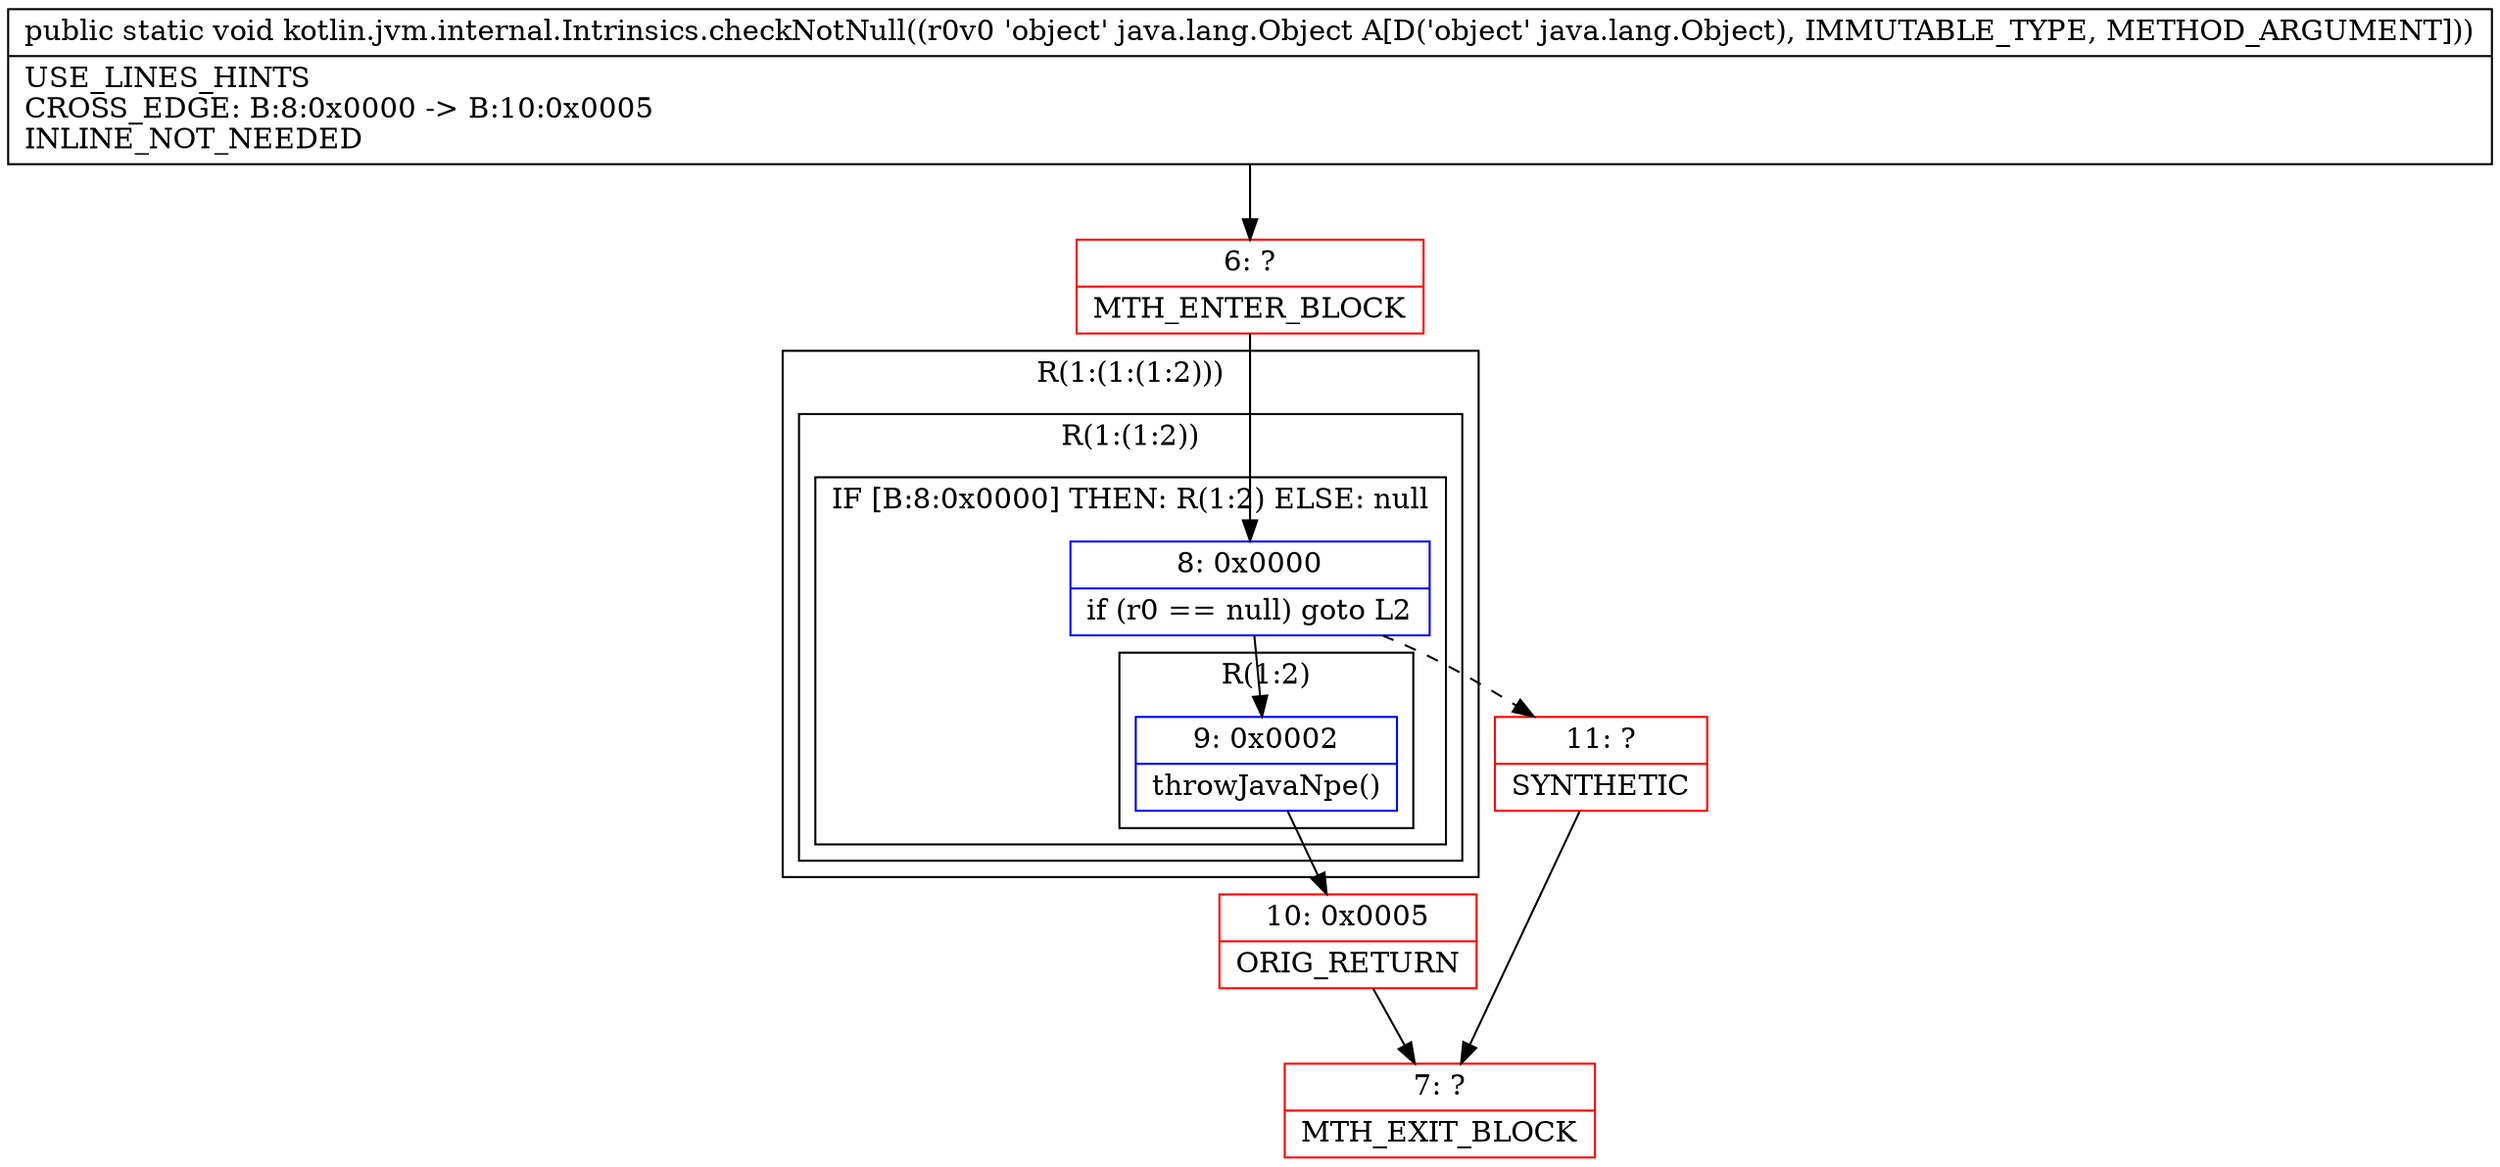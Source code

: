 digraph "CFG forkotlin.jvm.internal.Intrinsics.checkNotNull(Ljava\/lang\/Object;)V" {
subgraph cluster_Region_198859551 {
label = "R(1:(1:(1:2)))";
node [shape=record,color=blue];
subgraph cluster_Region_273736873 {
label = "R(1:(1:2))";
node [shape=record,color=blue];
subgraph cluster_IfRegion_387582121 {
label = "IF [B:8:0x0000] THEN: R(1:2) ELSE: null";
node [shape=record,color=blue];
Node_8 [shape=record,label="{8\:\ 0x0000|if (r0 == null) goto L2\l}"];
subgraph cluster_Region_465504004 {
label = "R(1:2)";
node [shape=record,color=blue];
Node_9 [shape=record,label="{9\:\ 0x0002|throwJavaNpe()\l}"];
}
}
}
}
Node_6 [shape=record,color=red,label="{6\:\ ?|MTH_ENTER_BLOCK\l}"];
Node_10 [shape=record,color=red,label="{10\:\ 0x0005|ORIG_RETURN\l}"];
Node_7 [shape=record,color=red,label="{7\:\ ?|MTH_EXIT_BLOCK\l}"];
Node_11 [shape=record,color=red,label="{11\:\ ?|SYNTHETIC\l}"];
MethodNode[shape=record,label="{public static void kotlin.jvm.internal.Intrinsics.checkNotNull((r0v0 'object' java.lang.Object A[D('object' java.lang.Object), IMMUTABLE_TYPE, METHOD_ARGUMENT]))  | USE_LINES_HINTS\lCROSS_EDGE: B:8:0x0000 \-\> B:10:0x0005\lINLINE_NOT_NEEDED\l}"];
MethodNode -> Node_6;Node_8 -> Node_9;
Node_8 -> Node_11[style=dashed];
Node_9 -> Node_10;
Node_6 -> Node_8;
Node_10 -> Node_7;
Node_11 -> Node_7;
}

